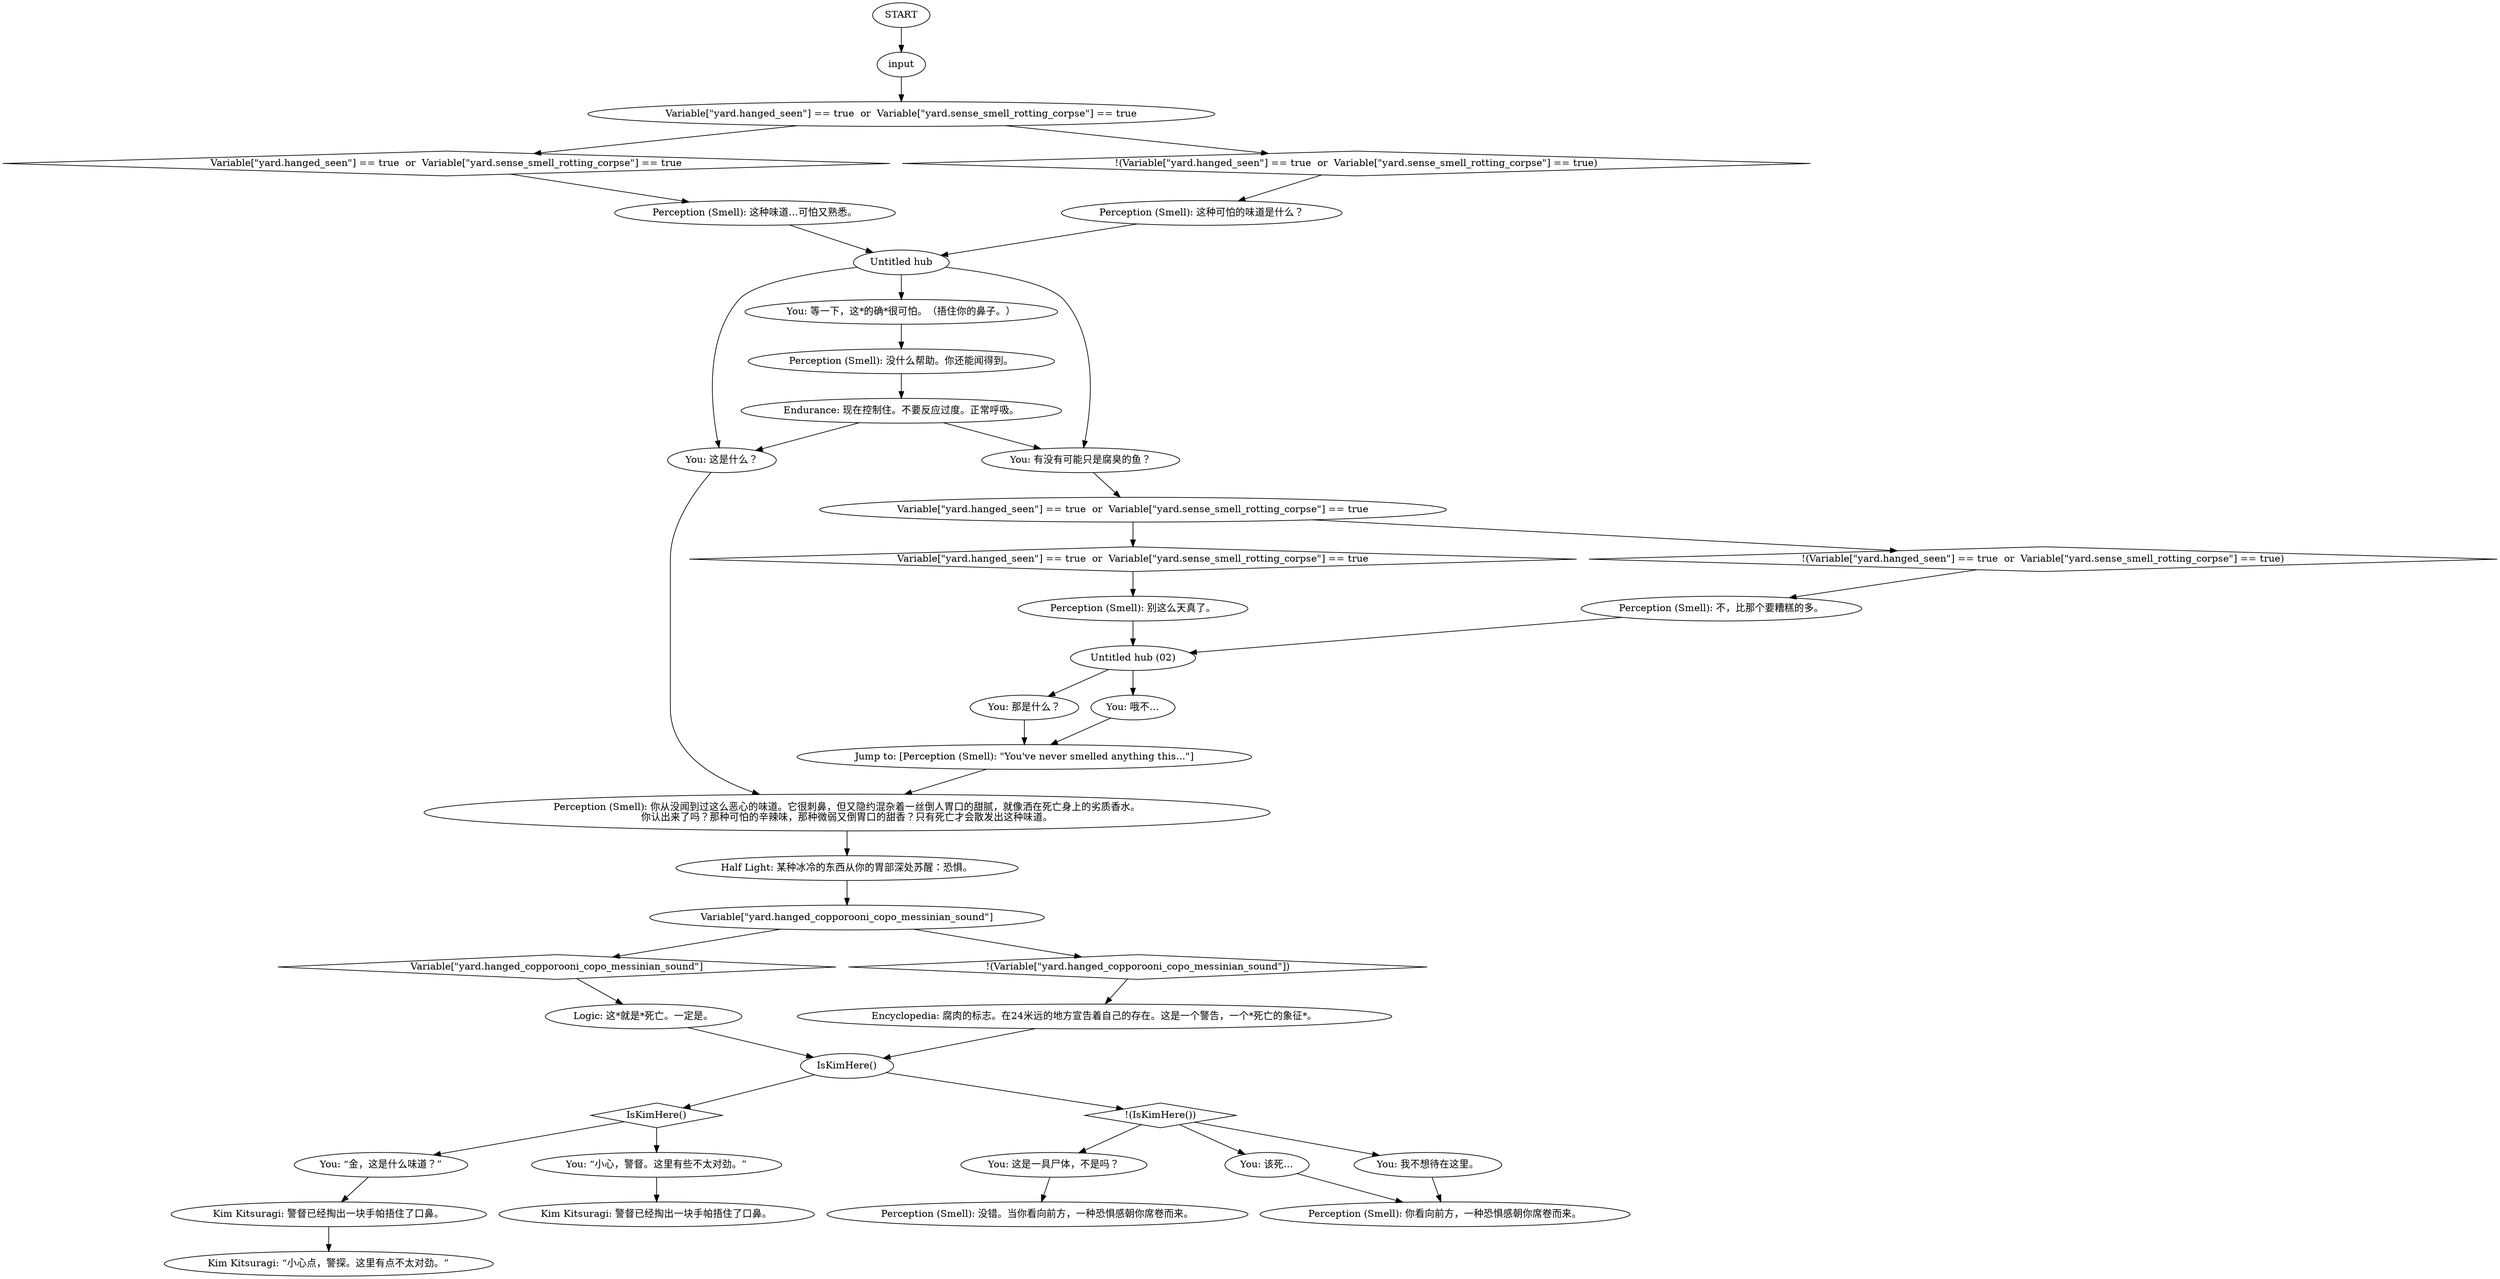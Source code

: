 # BOARDWALK ORB / smell of death
# You smell something awfully familiar...
# ==================================================
digraph G {
	  0 [label="START"];
	  1 [label="input"];
	  2 [label="Kim Kitsuragi: “小心点，警探。这里有点不太对劲。”"];
	  3 [label="Kim Kitsuragi: 警督已经掏出一块手帕捂住了口鼻。"];
	  4 [label="Endurance: 现在控制住。不要反应过度。正常呼吸。"];
	  5 [label="Perception (Smell): 这种味道…可怕又熟悉。"];
	  6 [label="Perception (Smell): 不，比那个要糟糕的多。"];
	  8 [label="Variable[\"yard.hanged_copporooni_copo_messinian_sound\"]"];
	  9 [label="Variable[\"yard.hanged_copporooni_copo_messinian_sound\"]", shape=diamond];
	  10 [label="!(Variable[\"yard.hanged_copporooni_copo_messinian_sound\"])", shape=diamond];
	  11 [label="IsKimHere()"];
	  12 [label="IsKimHere()", shape=diamond];
	  13 [label="!(IsKimHere())", shape=diamond];
	  14 [label="You: 这是一具尸体，不是吗？"];
	  15 [label="Perception (Smell): 别这么天真了。"];
	  16 [label="You: 等一下，这*的确*很可怕。（捂住你的鼻子。）"];
	  17 [label="Jump to: [Perception (Smell): \"You've never smelled anything this...\"]"];
	  18 [label="Perception (Smell): 你从没闻到过这么恶心的味道。它很刺鼻，但又隐约混杂着一丝倒人胃口的甜腻，就像洒在死亡身上的劣质香水。\n你认出来了吗？那种可怕的辛辣味，那种微弱又倒胃口的甜香？只有死亡才会散发出这种味道。"];
	  19 [label="Encyclopedia: 腐肉的标志。在24米远的地方宣告着自己的存在。这是一个警告，一个*死亡的象征*。"];
	  20 [label="Half Light: 某种冰冷的东西从你的胃部深处苏醒：恐惧。"];
	  21 [label="Untitled hub (02)"];
	  22 [label="You: 那是什么？"];
	  23 [label="You: “小心，警督。这里有些不太对劲。”"];
	  24 [label="You: “金，这是什么味道？”"];
	  25 [label="Kim Kitsuragi: 警督已经掏出一块手帕捂住了口鼻。"];
	  26 [label="You: 哦不…"];
	  27 [label="Variable[\"yard.hanged_seen\"] == true  or  Variable[\"yard.sense_smell_rotting_corpse\"] == true"];
	  28 [label="Variable[\"yard.hanged_seen\"] == true  or  Variable[\"yard.sense_smell_rotting_corpse\"] == true", shape=diamond];
	  29 [label="!(Variable[\"yard.hanged_seen\"] == true  or  Variable[\"yard.sense_smell_rotting_corpse\"] == true)", shape=diamond];
	  30 [label="Perception (Smell): 没错。当你看向前方，一种恐惧感朝你席卷而来。"];
	  31 [label="You: 该死…"];
	  32 [label="You: 我不想待在这里。"];
	  33 [label="Untitled hub"];
	  34 [label="Variable[\"yard.hanged_seen\"] == true  or  Variable[\"yard.sense_smell_rotting_corpse\"] == true"];
	  35 [label="Variable[\"yard.hanged_seen\"] == true  or  Variable[\"yard.sense_smell_rotting_corpse\"] == true", shape=diamond];
	  36 [label="!(Variable[\"yard.hanged_seen\"] == true  or  Variable[\"yard.sense_smell_rotting_corpse\"] == true)", shape=diamond];
	  37 [label="Perception (Smell): 没什么帮助。你还能闻得到。"];
	  38 [label="Perception (Smell): 这种可怕的味道是什么？"];
	  39 [label="You: 这是什么？"];
	  40 [label="You: 有没有可能只是腐臭的鱼？"];
	  41 [label="Perception (Smell): 你看向前方，一种恐惧感朝你席卷而来。"];
	  42 [label="Logic: 这*就是*死亡。一定是。"];
	  0 -> 1
	  1 -> 27
	  4 -> 40
	  4 -> 39
	  5 -> 33
	  6 -> 21
	  8 -> 9
	  8 -> 10
	  9 -> 42
	  10 -> 19
	  11 -> 12
	  11 -> 13
	  12 -> 24
	  12 -> 23
	  13 -> 32
	  13 -> 14
	  13 -> 31
	  14 -> 30
	  15 -> 21
	  16 -> 37
	  17 -> 18
	  18 -> 20
	  19 -> 11
	  20 -> 8
	  21 -> 26
	  21 -> 22
	  22 -> 17
	  23 -> 3
	  24 -> 25
	  25 -> 2
	  26 -> 17
	  27 -> 28
	  27 -> 29
	  28 -> 5
	  29 -> 38
	  31 -> 41
	  32 -> 41
	  33 -> 16
	  33 -> 40
	  33 -> 39
	  34 -> 35
	  34 -> 36
	  35 -> 15
	  36 -> 6
	  37 -> 4
	  38 -> 33
	  39 -> 18
	  40 -> 34
	  42 -> 11
}

